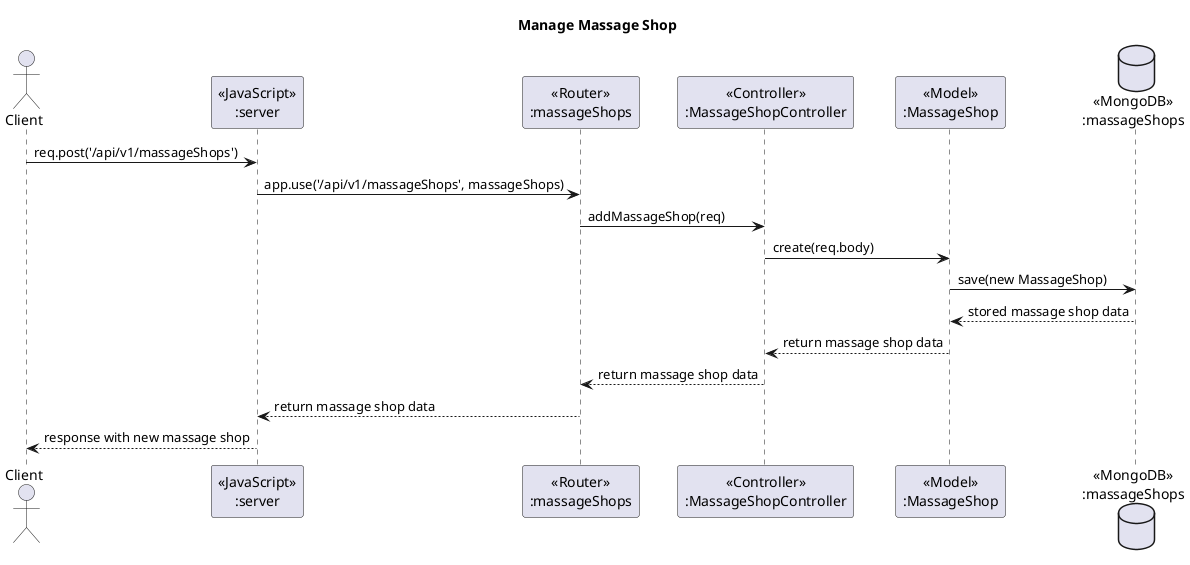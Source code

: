 @startuml
title Manage Massage Shop

actor Client
participant "«JavaScript»\n:server" as Server
participant "«Router»\n:massageShops" as Router
participant "«Controller»\n:MassageShopController" as Controller
participant "«Model»\n:MassageShop" as Model
database "«MongoDB»\n:massageShops" as DB

Client -> Server : req.post('/api/v1/massageShops')
Server -> Router : app.use('/api/v1/massageShops', massageShops)
Router -> Controller : addMassageShop(req)
Controller -> Model : create(req.body)
Model -> DB : save(new MassageShop)
DB --> Model : stored massage shop data
Model --> Controller : return massage shop data
Controller --> Router : return massage shop data
Router --> Server : return massage shop data
Server --> Client : response with new massage shop

@enduml

